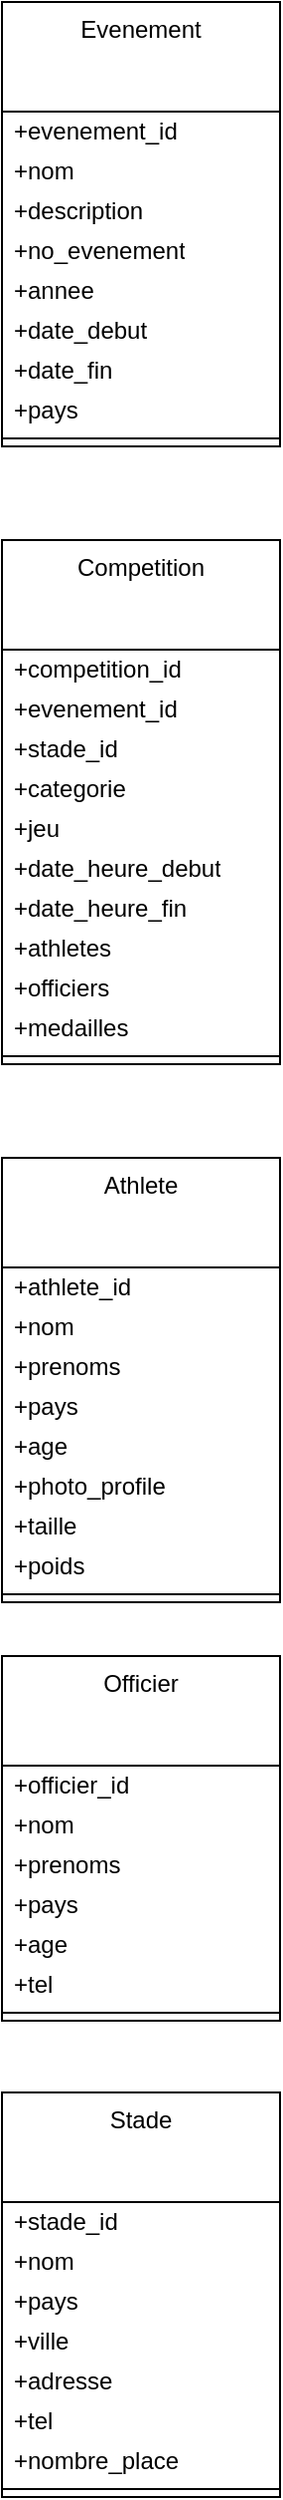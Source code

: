 <mxfile version="24.8.3">
  <diagram name="Page-1" id="hTv821qGeieAgUySZ9zO">
    <mxGraphModel dx="395" dy="720" grid="1" gridSize="10" guides="1" tooltips="1" connect="1" arrows="1" fold="1" page="1" pageScale="1" pageWidth="827" pageHeight="1169" math="0" shadow="0">
      <root>
        <mxCell id="0" />
        <mxCell id="1" parent="0" />
        <mxCell id="b-gevr_9jymBoINEgI2s-1" value="Evenement" style="swimlane;fontStyle=0;align=center;verticalAlign=top;childLayout=stackLayout;horizontal=1;startSize=55;horizontalStack=0;resizeParent=1;resizeParentMax=0;resizeLast=0;collapsible=0;marginBottom=0;html=1;whiteSpace=wrap;" parent="1" vertex="1">
          <mxGeometry x="90" y="120" width="140" height="223" as="geometry" />
        </mxCell>
        <mxCell id="b-gevr_9jymBoINEgI2s-3" value="+evenement_id" style="text;html=1;strokeColor=none;fillColor=none;align=left;verticalAlign=middle;spacingLeft=4;spacingRight=4;overflow=hidden;rotatable=0;points=[[0,0.5],[1,0.5]];portConstraint=eastwest;whiteSpace=wrap;" parent="b-gevr_9jymBoINEgI2s-1" vertex="1">
          <mxGeometry y="55" width="140" height="20" as="geometry" />
        </mxCell>
        <mxCell id="b-gevr_9jymBoINEgI2s-14" value="+nom" style="text;html=1;strokeColor=none;fillColor=none;align=left;verticalAlign=middle;spacingLeft=4;spacingRight=4;overflow=hidden;rotatable=0;points=[[0,0.5],[1,0.5]];portConstraint=eastwest;whiteSpace=wrap;" parent="b-gevr_9jymBoINEgI2s-1" vertex="1">
          <mxGeometry y="75" width="140" height="20" as="geometry" />
        </mxCell>
        <mxCell id="b-gevr_9jymBoINEgI2s-15" value="+description" style="text;html=1;strokeColor=none;fillColor=none;align=left;verticalAlign=middle;spacingLeft=4;spacingRight=4;overflow=hidden;rotatable=0;points=[[0,0.5],[1,0.5]];portConstraint=eastwest;whiteSpace=wrap;" parent="b-gevr_9jymBoINEgI2s-1" vertex="1">
          <mxGeometry y="95" width="140" height="20" as="geometry" />
        </mxCell>
        <mxCell id="b-gevr_9jymBoINEgI2s-9" value="+no_evenement" style="text;html=1;strokeColor=none;fillColor=none;align=left;verticalAlign=middle;spacingLeft=4;spacingRight=4;overflow=hidden;rotatable=0;points=[[0,0.5],[1,0.5]];portConstraint=eastwest;whiteSpace=wrap;" parent="b-gevr_9jymBoINEgI2s-1" vertex="1">
          <mxGeometry y="115" width="140" height="20" as="geometry" />
        </mxCell>
        <mxCell id="b-gevr_9jymBoINEgI2s-10" value="+annee" style="text;html=1;strokeColor=none;fillColor=none;align=left;verticalAlign=middle;spacingLeft=4;spacingRight=4;overflow=hidden;rotatable=0;points=[[0,0.5],[1,0.5]];portConstraint=eastwest;whiteSpace=wrap;" parent="b-gevr_9jymBoINEgI2s-1" vertex="1">
          <mxGeometry y="135" width="140" height="20" as="geometry" />
        </mxCell>
        <mxCell id="b-gevr_9jymBoINEgI2s-11" value="+date_debut" style="text;html=1;strokeColor=none;fillColor=none;align=left;verticalAlign=middle;spacingLeft=4;spacingRight=4;overflow=hidden;rotatable=0;points=[[0,0.5],[1,0.5]];portConstraint=eastwest;whiteSpace=wrap;" parent="b-gevr_9jymBoINEgI2s-1" vertex="1">
          <mxGeometry y="155" width="140" height="20" as="geometry" />
        </mxCell>
        <mxCell id="b-gevr_9jymBoINEgI2s-12" value="+date_fin" style="text;html=1;strokeColor=none;fillColor=none;align=left;verticalAlign=middle;spacingLeft=4;spacingRight=4;overflow=hidden;rotatable=0;points=[[0,0.5],[1,0.5]];portConstraint=eastwest;whiteSpace=wrap;" parent="b-gevr_9jymBoINEgI2s-1" vertex="1">
          <mxGeometry y="175" width="140" height="20" as="geometry" />
        </mxCell>
        <mxCell id="b-gevr_9jymBoINEgI2s-13" value="+pays" style="text;html=1;strokeColor=none;fillColor=none;align=left;verticalAlign=middle;spacingLeft=4;spacingRight=4;overflow=hidden;rotatable=0;points=[[0,0.5],[1,0.5]];portConstraint=eastwest;whiteSpace=wrap;" parent="b-gevr_9jymBoINEgI2s-1" vertex="1">
          <mxGeometry y="195" width="140" height="20" as="geometry" />
        </mxCell>
        <mxCell id="b-gevr_9jymBoINEgI2s-6" value="" style="line;strokeWidth=1;fillColor=none;align=left;verticalAlign=middle;spacingTop=-1;spacingLeft=3;spacingRight=3;rotatable=0;labelPosition=right;points=[];portConstraint=eastwest;" parent="b-gevr_9jymBoINEgI2s-1" vertex="1">
          <mxGeometry y="215" width="140" height="8" as="geometry" />
        </mxCell>
        <mxCell id="b-gevr_9jymBoINEgI2s-17" value="Competition" style="swimlane;fontStyle=0;align=center;verticalAlign=top;childLayout=stackLayout;horizontal=1;startSize=55;horizontalStack=0;resizeParent=1;resizeParentMax=0;resizeLast=0;collapsible=0;marginBottom=0;html=1;whiteSpace=wrap;" parent="1" vertex="1">
          <mxGeometry x="90" y="390" width="140" height="263" as="geometry" />
        </mxCell>
        <mxCell id="b-gevr_9jymBoINEgI2s-18" value="+competition_id" style="text;html=1;strokeColor=none;fillColor=none;align=left;verticalAlign=middle;spacingLeft=4;spacingRight=4;overflow=hidden;rotatable=0;points=[[0,0.5],[1,0.5]];portConstraint=eastwest;whiteSpace=wrap;" parent="b-gevr_9jymBoINEgI2s-17" vertex="1">
          <mxGeometry y="55" width="140" height="20" as="geometry" />
        </mxCell>
        <mxCell id="b-gevr_9jymBoINEgI2s-22" value="+evenement_id" style="text;html=1;strokeColor=none;fillColor=none;align=left;verticalAlign=middle;spacingLeft=4;spacingRight=4;overflow=hidden;rotatable=0;points=[[0,0.5],[1,0.5]];portConstraint=eastwest;whiteSpace=wrap;" parent="b-gevr_9jymBoINEgI2s-17" vertex="1">
          <mxGeometry y="75" width="140" height="20" as="geometry" />
        </mxCell>
        <mxCell id="b-gevr_9jymBoINEgI2s-25" value="+stade_id" style="text;html=1;strokeColor=none;fillColor=none;align=left;verticalAlign=middle;spacingLeft=4;spacingRight=4;overflow=hidden;rotatable=0;points=[[0,0.5],[1,0.5]];portConstraint=eastwest;whiteSpace=wrap;" parent="b-gevr_9jymBoINEgI2s-17" vertex="1">
          <mxGeometry y="95" width="140" height="20" as="geometry" />
        </mxCell>
        <mxCell id="4GFgZBNCq6pFYaqC6Dh2-12" value="+categorie" style="text;html=1;strokeColor=none;fillColor=none;align=left;verticalAlign=middle;spacingLeft=4;spacingRight=4;overflow=hidden;rotatable=0;points=[[0,0.5],[1,0.5]];portConstraint=eastwest;whiteSpace=wrap;" vertex="1" parent="b-gevr_9jymBoINEgI2s-17">
          <mxGeometry y="115" width="140" height="20" as="geometry" />
        </mxCell>
        <mxCell id="b-gevr_9jymBoINEgI2s-19" value="+jeu" style="text;html=1;strokeColor=none;fillColor=none;align=left;verticalAlign=middle;spacingLeft=4;spacingRight=4;overflow=hidden;rotatable=0;points=[[0,0.5],[1,0.5]];portConstraint=eastwest;whiteSpace=wrap;" parent="b-gevr_9jymBoINEgI2s-17" vertex="1">
          <mxGeometry y="135" width="140" height="20" as="geometry" />
        </mxCell>
        <mxCell id="b-gevr_9jymBoINEgI2s-20" value="+date_heure_debut" style="text;html=1;strokeColor=none;fillColor=none;align=left;verticalAlign=middle;spacingLeft=4;spacingRight=4;overflow=hidden;rotatable=0;points=[[0,0.5],[1,0.5]];portConstraint=eastwest;whiteSpace=wrap;" parent="b-gevr_9jymBoINEgI2s-17" vertex="1">
          <mxGeometry y="155" width="140" height="20" as="geometry" />
        </mxCell>
        <mxCell id="b-gevr_9jymBoINEgI2s-21" value="+date_heure_fin" style="text;html=1;strokeColor=none;fillColor=none;align=left;verticalAlign=middle;spacingLeft=4;spacingRight=4;overflow=hidden;rotatable=0;points=[[0,0.5],[1,0.5]];portConstraint=eastwest;whiteSpace=wrap;" parent="b-gevr_9jymBoINEgI2s-17" vertex="1">
          <mxGeometry y="175" width="140" height="20" as="geometry" />
        </mxCell>
        <mxCell id="b-gevr_9jymBoINEgI2s-23" value="+athletes" style="text;html=1;strokeColor=none;fillColor=none;align=left;verticalAlign=middle;spacingLeft=4;spacingRight=4;overflow=hidden;rotatable=0;points=[[0,0.5],[1,0.5]];portConstraint=eastwest;whiteSpace=wrap;" parent="b-gevr_9jymBoINEgI2s-17" vertex="1">
          <mxGeometry y="195" width="140" height="20" as="geometry" />
        </mxCell>
        <mxCell id="b-gevr_9jymBoINEgI2s-24" value="+officiers" style="text;html=1;strokeColor=none;fillColor=none;align=left;verticalAlign=middle;spacingLeft=4;spacingRight=4;overflow=hidden;rotatable=0;points=[[0,0.5],[1,0.5]];portConstraint=eastwest;whiteSpace=wrap;" parent="b-gevr_9jymBoINEgI2s-17" vertex="1">
          <mxGeometry y="215" width="140" height="20" as="geometry" />
        </mxCell>
        <mxCell id="4GFgZBNCq6pFYaqC6Dh2-11" value="+medailles" style="text;html=1;strokeColor=none;fillColor=none;align=left;verticalAlign=middle;spacingLeft=4;spacingRight=4;overflow=hidden;rotatable=0;points=[[0,0.5],[1,0.5]];portConstraint=eastwest;whiteSpace=wrap;" vertex="1" parent="b-gevr_9jymBoINEgI2s-17">
          <mxGeometry y="235" width="140" height="20" as="geometry" />
        </mxCell>
        <mxCell id="b-gevr_9jymBoINEgI2s-26" value="" style="line;strokeWidth=1;fillColor=none;align=left;verticalAlign=middle;spacingTop=-1;spacingLeft=3;spacingRight=3;rotatable=0;labelPosition=right;points=[];portConstraint=eastwest;" parent="b-gevr_9jymBoINEgI2s-17" vertex="1">
          <mxGeometry y="255" width="140" height="8" as="geometry" />
        </mxCell>
        <mxCell id="4GFgZBNCq6pFYaqC6Dh2-1" value="Athlete" style="swimlane;fontStyle=0;align=center;verticalAlign=top;childLayout=stackLayout;horizontal=1;startSize=55;horizontalStack=0;resizeParent=1;resizeParentMax=0;resizeLast=0;collapsible=0;marginBottom=0;html=1;whiteSpace=wrap;" vertex="1" parent="1">
          <mxGeometry x="90" y="700" width="140" height="223" as="geometry" />
        </mxCell>
        <mxCell id="4GFgZBNCq6pFYaqC6Dh2-2" value="+athlete_id" style="text;html=1;strokeColor=none;fillColor=none;align=left;verticalAlign=middle;spacingLeft=4;spacingRight=4;overflow=hidden;rotatable=0;points=[[0,0.5],[1,0.5]];portConstraint=eastwest;whiteSpace=wrap;" vertex="1" parent="4GFgZBNCq6pFYaqC6Dh2-1">
          <mxGeometry y="55" width="140" height="20" as="geometry" />
        </mxCell>
        <mxCell id="4GFgZBNCq6pFYaqC6Dh2-3" value="+nom" style="text;html=1;strokeColor=none;fillColor=none;align=left;verticalAlign=middle;spacingLeft=4;spacingRight=4;overflow=hidden;rotatable=0;points=[[0,0.5],[1,0.5]];portConstraint=eastwest;whiteSpace=wrap;" vertex="1" parent="4GFgZBNCq6pFYaqC6Dh2-1">
          <mxGeometry y="75" width="140" height="20" as="geometry" />
        </mxCell>
        <mxCell id="4GFgZBNCq6pFYaqC6Dh2-4" value="+prenoms" style="text;html=1;strokeColor=none;fillColor=none;align=left;verticalAlign=middle;spacingLeft=4;spacingRight=4;overflow=hidden;rotatable=0;points=[[0,0.5],[1,0.5]];portConstraint=eastwest;whiteSpace=wrap;" vertex="1" parent="4GFgZBNCq6pFYaqC6Dh2-1">
          <mxGeometry y="95" width="140" height="20" as="geometry" />
        </mxCell>
        <mxCell id="4GFgZBNCq6pFYaqC6Dh2-5" value="+pays" style="text;html=1;strokeColor=none;fillColor=none;align=left;verticalAlign=middle;spacingLeft=4;spacingRight=4;overflow=hidden;rotatable=0;points=[[0,0.5],[1,0.5]];portConstraint=eastwest;whiteSpace=wrap;" vertex="1" parent="4GFgZBNCq6pFYaqC6Dh2-1">
          <mxGeometry y="115" width="140" height="20" as="geometry" />
        </mxCell>
        <mxCell id="4GFgZBNCq6pFYaqC6Dh2-6" value="+age" style="text;html=1;strokeColor=none;fillColor=none;align=left;verticalAlign=middle;spacingLeft=4;spacingRight=4;overflow=hidden;rotatable=0;points=[[0,0.5],[1,0.5]];portConstraint=eastwest;whiteSpace=wrap;" vertex="1" parent="4GFgZBNCq6pFYaqC6Dh2-1">
          <mxGeometry y="135" width="140" height="20" as="geometry" />
        </mxCell>
        <mxCell id="4GFgZBNCq6pFYaqC6Dh2-7" value="+photo_profile" style="text;html=1;strokeColor=none;fillColor=none;align=left;verticalAlign=middle;spacingLeft=4;spacingRight=4;overflow=hidden;rotatable=0;points=[[0,0.5],[1,0.5]];portConstraint=eastwest;whiteSpace=wrap;" vertex="1" parent="4GFgZBNCq6pFYaqC6Dh2-1">
          <mxGeometry y="155" width="140" height="20" as="geometry" />
        </mxCell>
        <mxCell id="4GFgZBNCq6pFYaqC6Dh2-21" value="+taille" style="text;html=1;strokeColor=none;fillColor=none;align=left;verticalAlign=middle;spacingLeft=4;spacingRight=4;overflow=hidden;rotatable=0;points=[[0,0.5],[1,0.5]];portConstraint=eastwest;whiteSpace=wrap;" vertex="1" parent="4GFgZBNCq6pFYaqC6Dh2-1">
          <mxGeometry y="175" width="140" height="20" as="geometry" />
        </mxCell>
        <mxCell id="4GFgZBNCq6pFYaqC6Dh2-22" value="+poids" style="text;html=1;strokeColor=none;fillColor=none;align=left;verticalAlign=middle;spacingLeft=4;spacingRight=4;overflow=hidden;rotatable=0;points=[[0,0.5],[1,0.5]];portConstraint=eastwest;whiteSpace=wrap;" vertex="1" parent="4GFgZBNCq6pFYaqC6Dh2-1">
          <mxGeometry y="195" width="140" height="20" as="geometry" />
        </mxCell>
        <mxCell id="4GFgZBNCq6pFYaqC6Dh2-10" value="" style="line;strokeWidth=1;fillColor=none;align=left;verticalAlign=middle;spacingTop=-1;spacingLeft=3;spacingRight=3;rotatable=0;labelPosition=right;points=[];portConstraint=eastwest;" vertex="1" parent="4GFgZBNCq6pFYaqC6Dh2-1">
          <mxGeometry y="215" width="140" height="8" as="geometry" />
        </mxCell>
        <mxCell id="4GFgZBNCq6pFYaqC6Dh2-13" value="Officier" style="swimlane;fontStyle=0;align=center;verticalAlign=top;childLayout=stackLayout;horizontal=1;startSize=55;horizontalStack=0;resizeParent=1;resizeParentMax=0;resizeLast=0;collapsible=0;marginBottom=0;html=1;whiteSpace=wrap;" vertex="1" parent="1">
          <mxGeometry x="90" y="950" width="140" height="183" as="geometry" />
        </mxCell>
        <mxCell id="4GFgZBNCq6pFYaqC6Dh2-14" value="+officier_id" style="text;html=1;strokeColor=none;fillColor=none;align=left;verticalAlign=middle;spacingLeft=4;spacingRight=4;overflow=hidden;rotatable=0;points=[[0,0.5],[1,0.5]];portConstraint=eastwest;whiteSpace=wrap;" vertex="1" parent="4GFgZBNCq6pFYaqC6Dh2-13">
          <mxGeometry y="55" width="140" height="20" as="geometry" />
        </mxCell>
        <mxCell id="4GFgZBNCq6pFYaqC6Dh2-15" value="+nom" style="text;html=1;strokeColor=none;fillColor=none;align=left;verticalAlign=middle;spacingLeft=4;spacingRight=4;overflow=hidden;rotatable=0;points=[[0,0.5],[1,0.5]];portConstraint=eastwest;whiteSpace=wrap;" vertex="1" parent="4GFgZBNCq6pFYaqC6Dh2-13">
          <mxGeometry y="75" width="140" height="20" as="geometry" />
        </mxCell>
        <mxCell id="4GFgZBNCq6pFYaqC6Dh2-16" value="+prenoms" style="text;html=1;strokeColor=none;fillColor=none;align=left;verticalAlign=middle;spacingLeft=4;spacingRight=4;overflow=hidden;rotatable=0;points=[[0,0.5],[1,0.5]];portConstraint=eastwest;whiteSpace=wrap;" vertex="1" parent="4GFgZBNCq6pFYaqC6Dh2-13">
          <mxGeometry y="95" width="140" height="20" as="geometry" />
        </mxCell>
        <mxCell id="4GFgZBNCq6pFYaqC6Dh2-17" value="+pays" style="text;html=1;strokeColor=none;fillColor=none;align=left;verticalAlign=middle;spacingLeft=4;spacingRight=4;overflow=hidden;rotatable=0;points=[[0,0.5],[1,0.5]];portConstraint=eastwest;whiteSpace=wrap;" vertex="1" parent="4GFgZBNCq6pFYaqC6Dh2-13">
          <mxGeometry y="115" width="140" height="20" as="geometry" />
        </mxCell>
        <mxCell id="4GFgZBNCq6pFYaqC6Dh2-18" value="+age" style="text;html=1;strokeColor=none;fillColor=none;align=left;verticalAlign=middle;spacingLeft=4;spacingRight=4;overflow=hidden;rotatable=0;points=[[0,0.5],[1,0.5]];portConstraint=eastwest;whiteSpace=wrap;" vertex="1" parent="4GFgZBNCq6pFYaqC6Dh2-13">
          <mxGeometry y="135" width="140" height="20" as="geometry" />
        </mxCell>
        <mxCell id="4GFgZBNCq6pFYaqC6Dh2-19" value="+tel" style="text;html=1;strokeColor=none;fillColor=none;align=left;verticalAlign=middle;spacingLeft=4;spacingRight=4;overflow=hidden;rotatable=0;points=[[0,0.5],[1,0.5]];portConstraint=eastwest;whiteSpace=wrap;" vertex="1" parent="4GFgZBNCq6pFYaqC6Dh2-13">
          <mxGeometry y="155" width="140" height="20" as="geometry" />
        </mxCell>
        <mxCell id="4GFgZBNCq6pFYaqC6Dh2-20" value="" style="line;strokeWidth=1;fillColor=none;align=left;verticalAlign=middle;spacingTop=-1;spacingLeft=3;spacingRight=3;rotatable=0;labelPosition=right;points=[];portConstraint=eastwest;" vertex="1" parent="4GFgZBNCq6pFYaqC6Dh2-13">
          <mxGeometry y="175" width="140" height="8" as="geometry" />
        </mxCell>
        <mxCell id="4GFgZBNCq6pFYaqC6Dh2-23" value="Stade" style="swimlane;fontStyle=0;align=center;verticalAlign=top;childLayout=stackLayout;horizontal=1;startSize=55;horizontalStack=0;resizeParent=1;resizeParentMax=0;resizeLast=0;collapsible=0;marginBottom=0;html=1;whiteSpace=wrap;" vertex="1" parent="1">
          <mxGeometry x="90" y="1169" width="140" height="203" as="geometry" />
        </mxCell>
        <mxCell id="4GFgZBNCq6pFYaqC6Dh2-24" value="+stade_id" style="text;html=1;strokeColor=none;fillColor=none;align=left;verticalAlign=middle;spacingLeft=4;spacingRight=4;overflow=hidden;rotatable=0;points=[[0,0.5],[1,0.5]];portConstraint=eastwest;whiteSpace=wrap;" vertex="1" parent="4GFgZBNCq6pFYaqC6Dh2-23">
          <mxGeometry y="55" width="140" height="20" as="geometry" />
        </mxCell>
        <mxCell id="4GFgZBNCq6pFYaqC6Dh2-25" value="+nom" style="text;html=1;strokeColor=none;fillColor=none;align=left;verticalAlign=middle;spacingLeft=4;spacingRight=4;overflow=hidden;rotatable=0;points=[[0,0.5],[1,0.5]];portConstraint=eastwest;whiteSpace=wrap;" vertex="1" parent="4GFgZBNCq6pFYaqC6Dh2-23">
          <mxGeometry y="75" width="140" height="20" as="geometry" />
        </mxCell>
        <mxCell id="4GFgZBNCq6pFYaqC6Dh2-27" value="+pays" style="text;html=1;strokeColor=none;fillColor=none;align=left;verticalAlign=middle;spacingLeft=4;spacingRight=4;overflow=hidden;rotatable=0;points=[[0,0.5],[1,0.5]];portConstraint=eastwest;whiteSpace=wrap;" vertex="1" parent="4GFgZBNCq6pFYaqC6Dh2-23">
          <mxGeometry y="95" width="140" height="20" as="geometry" />
        </mxCell>
        <mxCell id="4GFgZBNCq6pFYaqC6Dh2-28" value="+ville" style="text;html=1;strokeColor=none;fillColor=none;align=left;verticalAlign=middle;spacingLeft=4;spacingRight=4;overflow=hidden;rotatable=0;points=[[0,0.5],[1,0.5]];portConstraint=eastwest;whiteSpace=wrap;" vertex="1" parent="4GFgZBNCq6pFYaqC6Dh2-23">
          <mxGeometry y="115" width="140" height="20" as="geometry" />
        </mxCell>
        <mxCell id="4GFgZBNCq6pFYaqC6Dh2-29" value="+adresse" style="text;html=1;strokeColor=none;fillColor=none;align=left;verticalAlign=middle;spacingLeft=4;spacingRight=4;overflow=hidden;rotatable=0;points=[[0,0.5],[1,0.5]];portConstraint=eastwest;whiteSpace=wrap;" vertex="1" parent="4GFgZBNCq6pFYaqC6Dh2-23">
          <mxGeometry y="135" width="140" height="20" as="geometry" />
        </mxCell>
        <mxCell id="4GFgZBNCq6pFYaqC6Dh2-31" value="+tel" style="text;html=1;strokeColor=none;fillColor=none;align=left;verticalAlign=middle;spacingLeft=4;spacingRight=4;overflow=hidden;rotatable=0;points=[[0,0.5],[1,0.5]];portConstraint=eastwest;whiteSpace=wrap;" vertex="1" parent="4GFgZBNCq6pFYaqC6Dh2-23">
          <mxGeometry y="155" width="140" height="20" as="geometry" />
        </mxCell>
        <mxCell id="4GFgZBNCq6pFYaqC6Dh2-32" value="+nombre_place" style="text;html=1;strokeColor=none;fillColor=none;align=left;verticalAlign=middle;spacingLeft=4;spacingRight=4;overflow=hidden;rotatable=0;points=[[0,0.5],[1,0.5]];portConstraint=eastwest;whiteSpace=wrap;" vertex="1" parent="4GFgZBNCq6pFYaqC6Dh2-23">
          <mxGeometry y="175" width="140" height="20" as="geometry" />
        </mxCell>
        <mxCell id="4GFgZBNCq6pFYaqC6Dh2-30" value="" style="line;strokeWidth=1;fillColor=none;align=left;verticalAlign=middle;spacingTop=-1;spacingLeft=3;spacingRight=3;rotatable=0;labelPosition=right;points=[];portConstraint=eastwest;" vertex="1" parent="4GFgZBNCq6pFYaqC6Dh2-23">
          <mxGeometry y="195" width="140" height="8" as="geometry" />
        </mxCell>
      </root>
    </mxGraphModel>
  </diagram>
</mxfile>
